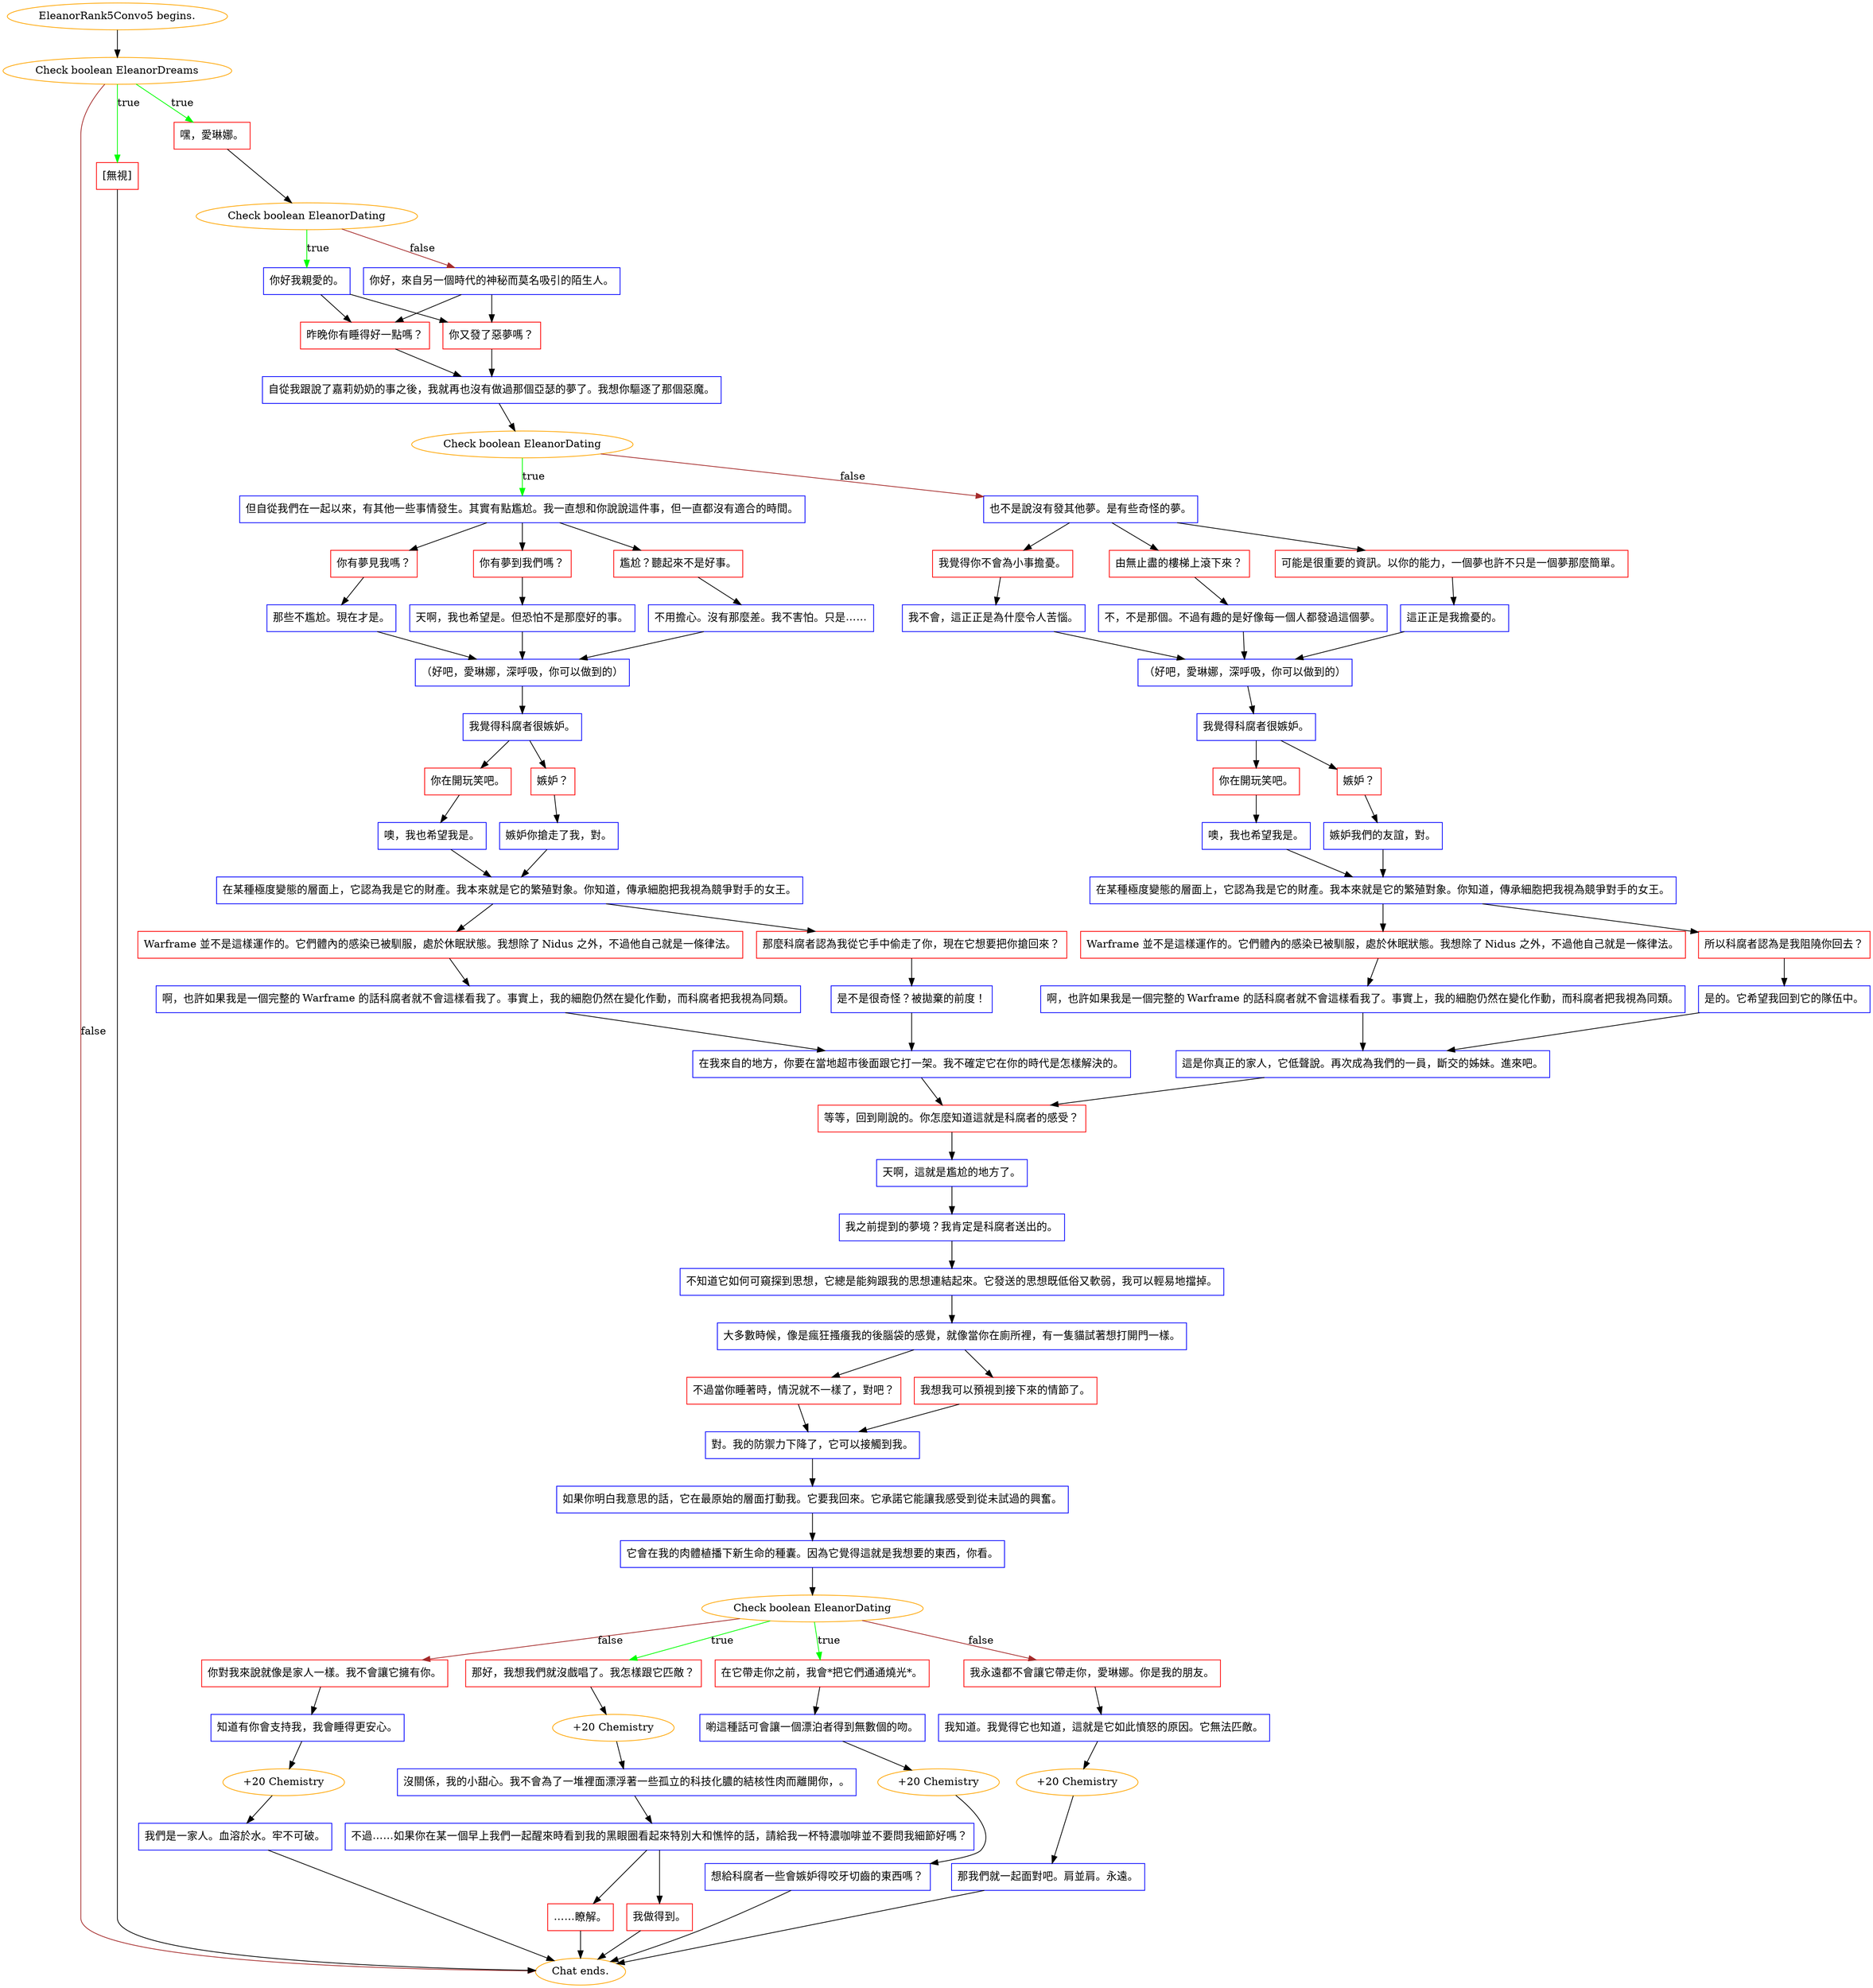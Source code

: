 digraph {
	"EleanorRank5Convo5 begins." [color=orange];
		"EleanorRank5Convo5 begins." -> j2010599810;
	j2010599810 [label="Check boolean EleanorDreams",color=orange];
		j2010599810 -> j62695561 [label=true,color=green];
		j2010599810 -> j3102889003 [label=true,color=green];
		j2010599810 -> "Chat ends." [label=false,color=brown];
	j62695561 [label="嘿，愛琳娜。",shape=box,color=red];
		j62695561 -> j1518854856;
	j3102889003 [label="[無視]",shape=box,color=red];
		j3102889003 -> "Chat ends.";
	"Chat ends." [color=orange];
	j1518854856 [label="Check boolean EleanorDating",color=orange];
		j1518854856 -> j2775543976 [label=true,color=green];
		j1518854856 -> j2012604468 [label=false,color=brown];
	j2775543976 [label="你好我親愛的。",shape=box,color=blue];
		j2775543976 -> j1223960973;
		j2775543976 -> j1226808545;
	j2012604468 [label="你好，來自另一個時代的神秘而莫名吸引的陌生人。",shape=box,color=blue];
		j2012604468 -> j1223960973;
		j2012604468 -> j1226808545;
	j1223960973 [label="昨晚你有睡得好一點嗎？",shape=box,color=red];
		j1223960973 -> j3599334084;
	j1226808545 [label="你又發了惡夢嗎？",shape=box,color=red];
		j1226808545 -> j3599334084;
	j3599334084 [label="自從我跟說了嘉莉奶奶的事之後，我就再也沒有做過那個亞瑟的夢了。我想你驅逐了那個惡魔。",shape=box,color=blue];
		j3599334084 -> j3019953371;
	j3019953371 [label="Check boolean EleanorDating",color=orange];
		j3019953371 -> j1005643033 [label=true,color=green];
		j3019953371 -> j430611691 [label=false,color=brown];
	j1005643033 [label="但自從我們在一起以來，有其他一些事情發生。其實有點尷尬。我一直想和你說說這件事，但一直都沒有適合的時間。",shape=box,color=blue];
		j1005643033 -> j2646613315;
		j1005643033 -> j1553482161;
		j1005643033 -> j1875736793;
	j430611691 [label="也不是說沒有發其他夢。是有些奇怪的夢。",shape=box,color=blue];
		j430611691 -> j2172535322;
		j430611691 -> j963360365;
		j430611691 -> j3275544617;
	j2646613315 [label="你有夢見我嗎？",shape=box,color=red];
		j2646613315 -> j2666057107;
	j1553482161 [label="你有夢到我們嗎？",shape=box,color=red];
		j1553482161 -> j1831063995;
	j1875736793 [label="尷尬？聽起來不是好事。",shape=box,color=red];
		j1875736793 -> j1129040168;
	j2172535322 [label="我覺得你不會為小事擔憂。",shape=box,color=red];
		j2172535322 -> j1656047028;
	j963360365 [label="由無止盡的樓梯上滾下來？",shape=box,color=red];
		j963360365 -> j3882067223;
	j3275544617 [label="可能是很重要的資訊。以你的能力，一個夢也許不只是一個夢那麼簡單。",shape=box,color=red];
		j3275544617 -> j4141518921;
	j2666057107 [label="那些不尷尬。現在才是。",shape=box,color=blue];
		j2666057107 -> j3692649197;
	j1831063995 [label="天啊，我也希望是。但恐怕不是那麼好的事。",shape=box,color=blue];
		j1831063995 -> j3692649197;
	j1129040168 [label="不用擔心。沒有那麼差。我不害怕。只是……",shape=box,color=blue];
		j1129040168 -> j3692649197;
	j1656047028 [label="我不會，這正正是為什麼令人苦惱。",shape=box,color=blue];
		j1656047028 -> j2627296470;
	j3882067223 [label="不，不是那個。不過有趣的是好像每一個人都發過這個夢。",shape=box,color=blue];
		j3882067223 -> j2627296470;
	j4141518921 [label="這正正是我擔憂的。",shape=box,color=blue];
		j4141518921 -> j2627296470;
	j3692649197 [label="（好吧，愛琳娜，深呼吸，你可以做到的）",shape=box,color=blue];
		j3692649197 -> j1151865929;
	j2627296470 [label="（好吧，愛琳娜，深呼吸，你可以做到的）",shape=box,color=blue];
		j2627296470 -> j4035013544;
	j1151865929 [label="我覺得科腐者很嫉妒。",shape=box,color=blue];
		j1151865929 -> j1411729997;
		j1151865929 -> j2323098440;
	j4035013544 [label="我覺得科腐者很嫉妒。",shape=box,color=blue];
		j4035013544 -> j4237859653;
		j4035013544 -> j3787218488;
	j1411729997 [label="你在開玩笑吧。",shape=box,color=red];
		j1411729997 -> j3153940662;
	j2323098440 [label="嫉妒？",shape=box,color=red];
		j2323098440 -> j3978213898;
	j4237859653 [label="你在開玩笑吧。",shape=box,color=red];
		j4237859653 -> j2990751042;
	j3787218488 [label="嫉妒？",shape=box,color=red];
		j3787218488 -> j114413586;
	j3153940662 [label="噢，我也希望我是。",shape=box,color=blue];
		j3153940662 -> j1838022021;
	j3978213898 [label="嫉妒你搶走了我，對。",shape=box,color=blue];
		j3978213898 -> j1838022021;
	j2990751042 [label="噢，我也希望我是。",shape=box,color=blue];
		j2990751042 -> j2265496217;
	j114413586 [label="嫉妒我們的友誼，對。",shape=box,color=blue];
		j114413586 -> j2265496217;
	j1838022021 [label="在某種極度變態的層面上，它認為我是它的財產。我本來就是它的繁殖對象。你知道，傳承細胞把我視為競爭對手的女王。",shape=box,color=blue];
		j1838022021 -> j3182427686;
		j1838022021 -> j287756948;
	j2265496217 [label="在某種極度變態的層面上，它認為我是它的財產。我本來就是它的繁殖對象。你知道，傳承細胞把我視為競爭對手的女王。",shape=box,color=blue];
		j2265496217 -> j1384425713;
		j2265496217 -> j1069452754;
	j3182427686 [label="Warframe 並不是這樣運作的。它們體內的感染已被馴服，處於休眠狀態。我想除了 Nidus 之外，不過他自己就是一條律法。",shape=box,color=red];
		j3182427686 -> j3745640761;
	j287756948 [label="那麼科腐者認為我從它手中偷走了你，現在它想要把你搶回來？",shape=box,color=red];
		j287756948 -> j3620372077;
	j1384425713 [label="Warframe 並不是這樣運作的。它們體內的感染已被馴服，處於休眠狀態。我想除了 Nidus 之外，不過他自己就是一條律法。",shape=box,color=red];
		j1384425713 -> j2285597334;
	j1069452754 [label="所以科腐者認為是我阻隢你回去？",shape=box,color=red];
		j1069452754 -> j647073624;
	j3745640761 [label="啊，也許如果我是一個完整的 Warframe 的話科腐者就不會這樣看我了。事實上，我的細胞仍然在變化作動，而科腐者把我視為同類。",shape=box,color=blue];
		j3745640761 -> j391508282;
	j3620372077 [label="是不是很奇怪？被拋棄的前度！",shape=box,color=blue];
		j3620372077 -> j391508282;
	j2285597334 [label="啊，也許如果我是一個完整的 Warframe 的話科腐者就不會這樣看我了。事實上，我的細胞仍然在變化作動，而科腐者把我視為同類。",shape=box,color=blue];
		j2285597334 -> j1144134034;
	j647073624 [label="是的。它希望我回到它的隊伍中。",shape=box,color=blue];
		j647073624 -> j1144134034;
	j391508282 [label="在我來自的地方，你要在當地超市後面跟它打一架。我不確定它在你的時代是怎樣解決的。",shape=box,color=blue];
		j391508282 -> j3667793118;
	j1144134034 [label="這是你真正的家人，它低聲說。再次成為我們的一員，斷交的姊妹。進來吧。",shape=box,color=blue];
		j1144134034 -> j3667793118;
	j3667793118 [label="等等，回到剛說的。你怎麼知道這就是科腐者的感受？",shape=box,color=red];
		j3667793118 -> j3872856737;
	j3872856737 [label="天啊，這就是尷尬的地方了。",shape=box,color=blue];
		j3872856737 -> j4074002905;
	j4074002905 [label="我之前提到的夢境？我肯定是科腐者送出的。",shape=box,color=blue];
		j4074002905 -> j4090351365;
	j4090351365 [label="不知道它如何可窺探到思想，它總是能夠跟我的思想連結起來。它發送的思想既低俗又軟弱，我可以輕易地擋掉。",shape=box,color=blue];
		j4090351365 -> j539816103;
	j539816103 [label="大多數時候，像是瘋狂搔癢我的後腦袋的感覺，就像當你在廁所裡，有一隻貓試著想打開門一樣。",shape=box,color=blue];
		j539816103 -> j3929027603;
		j539816103 -> j580863000;
	j3929027603 [label="不過當你睡著時，情況就不一樣了，對吧？",shape=box,color=red];
		j3929027603 -> j3115220194;
	j580863000 [label="我想我可以預視到接下來的情節了。",shape=box,color=red];
		j580863000 -> j3115220194;
	j3115220194 [label="對。我的防禦力下降了，它可以接觸到我。",shape=box,color=blue];
		j3115220194 -> j2983997972;
	j2983997972 [label="如果你明白我意思的話，它在最原始的層面打動我。它要我回來。它承諾它能讓我感受到從未試過的興奮。",shape=box,color=blue];
		j2983997972 -> j2532381620;
	j2532381620 [label="它會在我的肉體植播下新生命的種囊。因為它覺得這就是我想要的東西，你看。",shape=box,color=blue];
		j2532381620 -> j3322718474;
	j3322718474 [label="Check boolean EleanorDating",color=orange];
		j3322718474 -> j3203365611 [label=true,color=green];
		j3322718474 -> j1818712172 [label=true,color=green];
		j3322718474 -> j43521646 [label=false,color=brown];
		j3322718474 -> j462274969 [label=false,color=brown];
	j3203365611 [label="那好，我想我們就沒戲唱了。我怎樣跟它匹敵？",shape=box,color=red];
		j3203365611 -> j2425698680;
	j1818712172 [label="在它帶走你之前，我會*把它們通通燒光*。",shape=box,color=red];
		j1818712172 -> j3002286487;
	j43521646 [label="我永遠都不會讓它帶走你，愛琳娜。你是我的朋友。",shape=box,color=red];
		j43521646 -> j1269486780;
	j462274969 [label="你對我來說就像是家人一樣。我不會讓它擁有你。",shape=box,color=red];
		j462274969 -> j1443839202;
	j2425698680 [label="+20 Chemistry",color=orange];
		j2425698680 -> j384755244;
	j3002286487 [label="喲這種話可會讓一個漂泊者得到無數個的吻。",shape=box,color=blue];
		j3002286487 -> j3404372486;
	j1269486780 [label="我知道。我覺得它也知道，這就是它如此憤怒的原因。它無法匹敵。",shape=box,color=blue];
		j1269486780 -> j359688485;
	j1443839202 [label="知道有你會支持我，我會睡得更安心。",shape=box,color=blue];
		j1443839202 -> j730631425;
	j384755244 [label="沒關係，我的小甜心。我不會為了一堆裡面漂浮著一些孤立的科技化膿的結核性肉而離開你，。",shape=box,color=blue];
		j384755244 -> j1439653592;
	j3404372486 [label="+20 Chemistry",color=orange];
		j3404372486 -> j1871443421;
	j359688485 [label="+20 Chemistry",color=orange];
		j359688485 -> j3034033708;
	j730631425 [label="+20 Chemistry",color=orange];
		j730631425 -> j2437007973;
	j1439653592 [label="不過……如果你在某一個早上我們一起醒來時看到我的黑眼圈看起來特別大和憔悴的話，請給我一杯特濃咖啡並不要問我細節好嗎？",shape=box,color=blue];
		j1439653592 -> j2389037467;
		j1439653592 -> j1854393211;
	j1871443421 [label="想給科腐者一些會嫉妒得咬牙切齒的東西嗎？",shape=box,color=blue];
		j1871443421 -> "Chat ends.";
	j3034033708 [label="那我們就一起面對吧。肩並肩。永遠。",shape=box,color=blue];
		j3034033708 -> "Chat ends.";
	j2437007973 [label="我們是一家人。血溶於水。牢不可破。",shape=box,color=blue];
		j2437007973 -> "Chat ends.";
	j2389037467 [label="我做得到。",shape=box,color=red];
		j2389037467 -> "Chat ends.";
	j1854393211 [label="……瞭解。",shape=box,color=red];
		j1854393211 -> "Chat ends.";
}